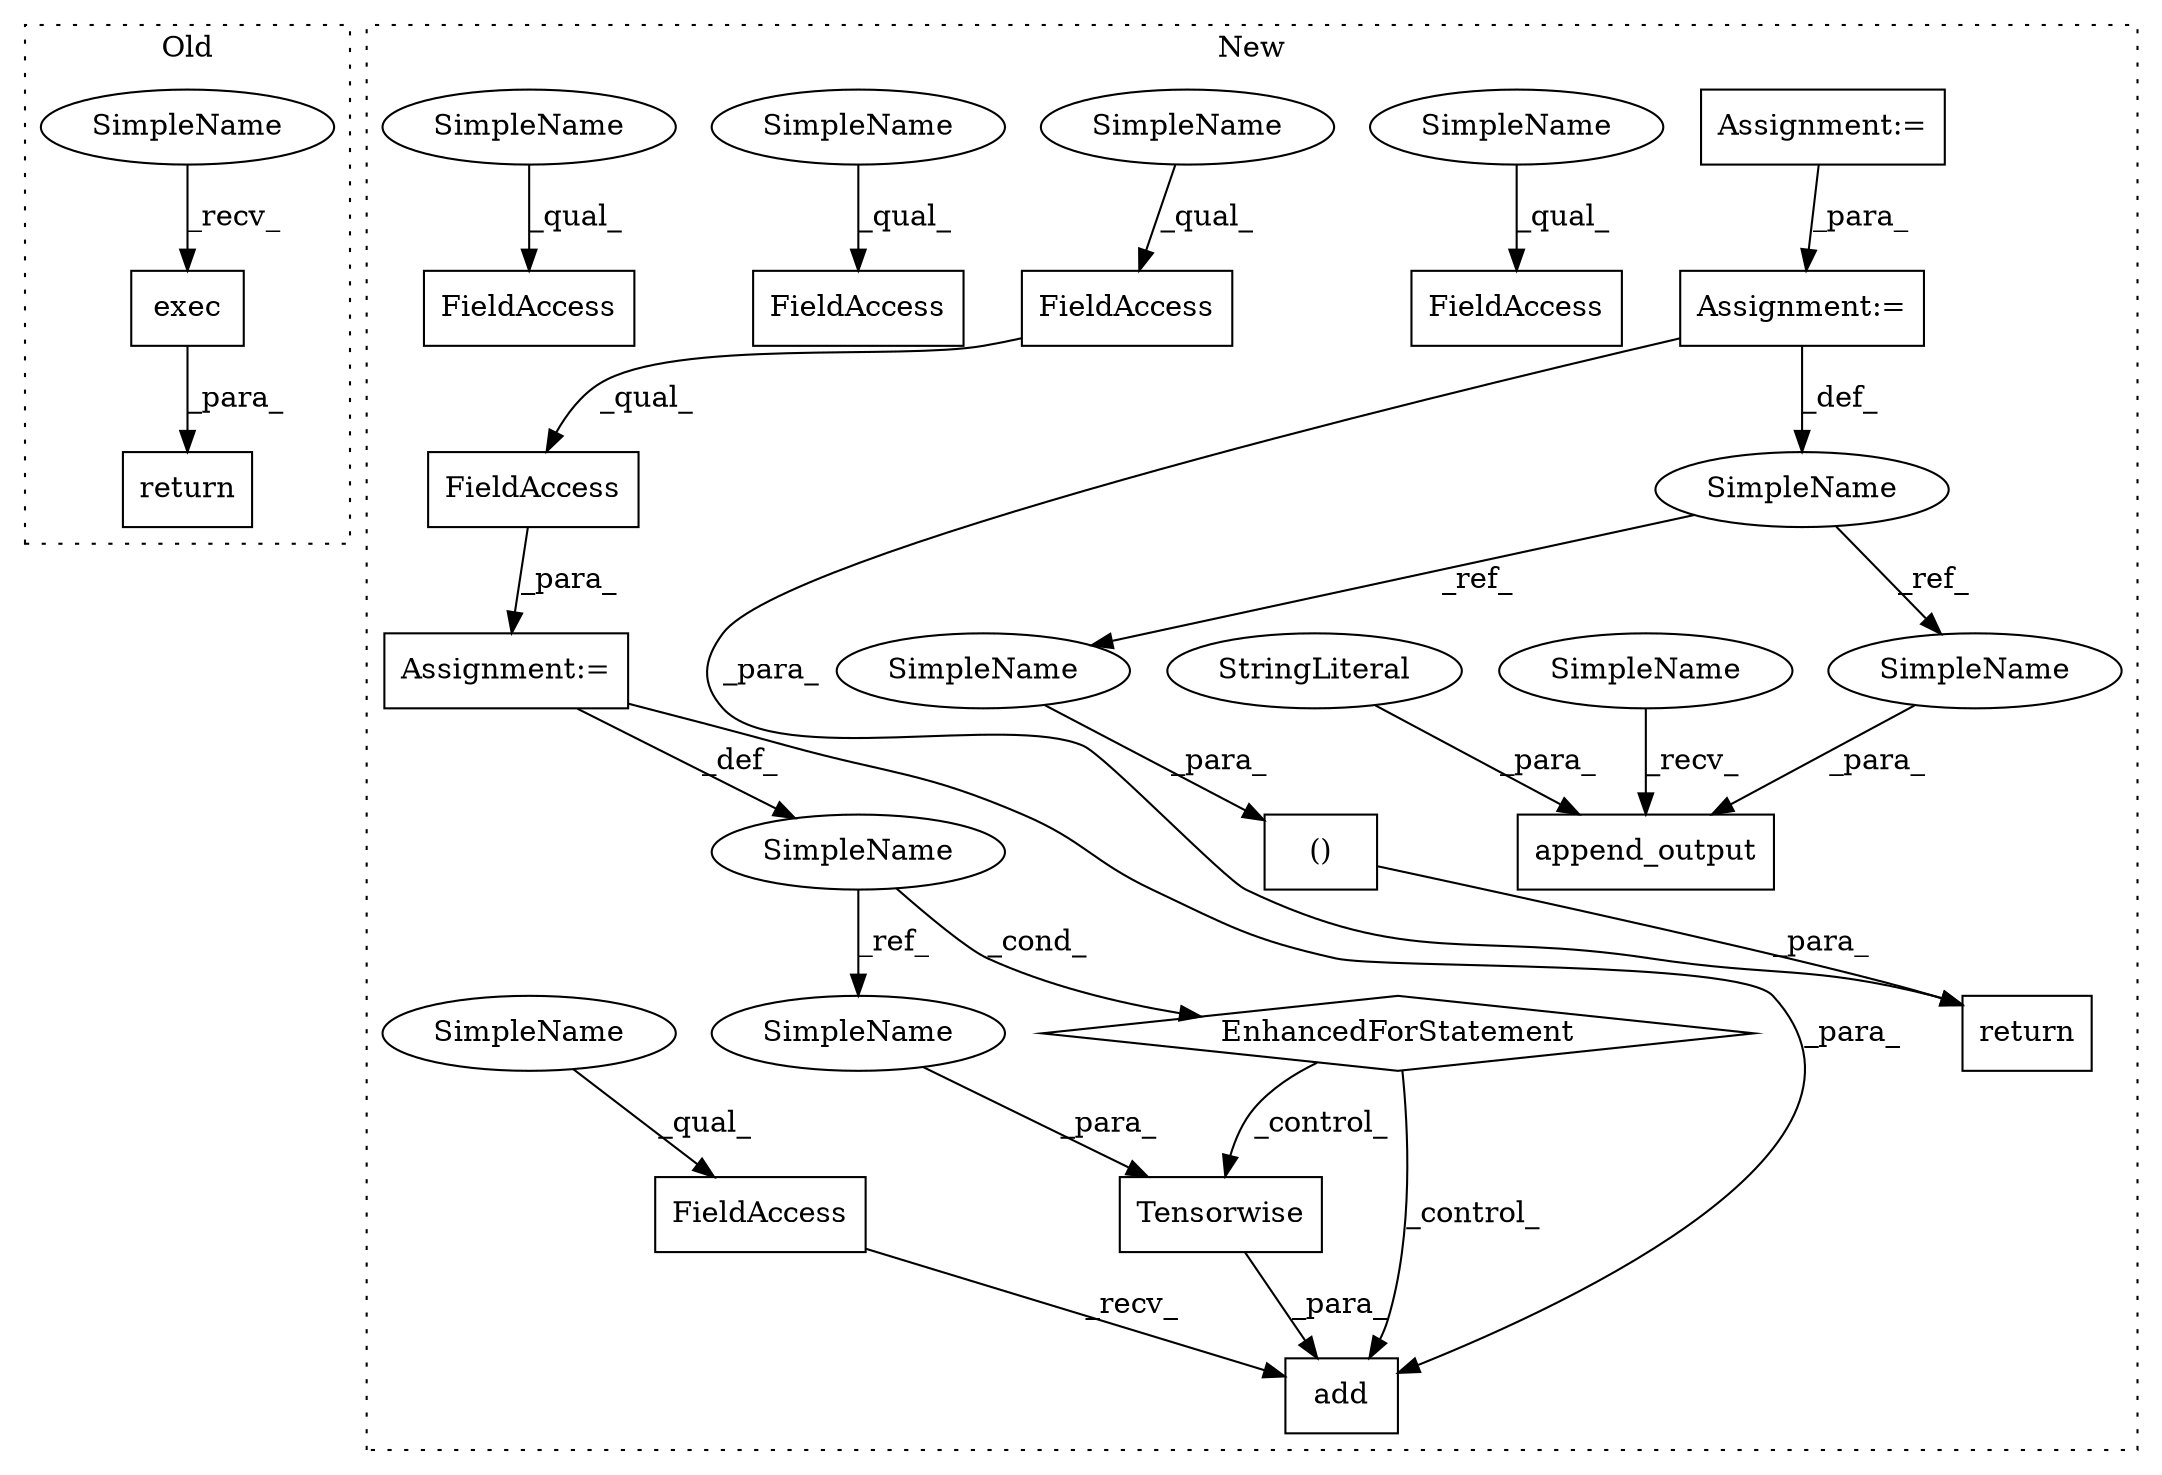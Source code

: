 digraph G {
subgraph cluster0 {
1 [label="return" a="41" s="482" l="7" shape="box"];
10 [label="exec" a="32" s="494" l="6" shape="box"];
26 [label="SimpleName" a="42" s="489" l="4" shape="ellipse"];
label = "Old";
style="dotted";
}
subgraph cluster1 {
2 [label="Tensorwise" a="32" s="997,1012" l="11,1" shape="box"];
3 [label="add" a="32" s="993,1013" l="4,1" shape="box"];
4 [label="EnhancedForStatement" a="70" s="855,931" l="53,2" shape="diamond"];
5 [label="SimpleName" a="42" s="912" l="4" shape="ellipse"];
6 [label="FieldAccess" a="22" s="977" l="15" shape="box"];
7 [label="Assignment:=" a="7" s="855,931" l="53,2" shape="box"];
8 [label="FieldAccess" a="22" s="919" l="12" shape="box"];
9 [label="FieldAccess" a="22" s="919" l="7" shape="box"];
11 [label="append_output" a="32" s="1069,1088" l="14,1" shape="box"];
12 [label="StringLiteral" a="45" s="1083" l="3" shape="ellipse"];
13 [label="FieldAccess" a="22" s="581" l="9" shape="box"];
14 [label="FieldAccess" a="22" s="608" l="7" shape="box"];
15 [label="FieldAccess" a="22" s="676" l="12" shape="box"];
16 [label="SimpleName" a="42" s="813" l="1" shape="ellipse"];
17 [label="()" a="106" s="1107" l="25" shape="box"];
18 [label="Assignment:=" a="7" s="634" l="12" shape="box"];
19 [label="Assignment:=" a="7" s="602" l="1" shape="box"];
20 [label="return" a="41" s="1095" l="12" shape="box"];
21 [label="SimpleName" a="42" s="1087" l="1" shape="ellipse"];
22 [label="SimpleName" a="42" s="1131" l="1" shape="ellipse"];
23 [label="SimpleName" a="42" s="608" l="1" shape="ellipse"];
24 [label="SimpleName" a="42" s="919" l="1" shape="ellipse"];
25 [label="SimpleName" a="42" s="676" l="1" shape="ellipse"];
27 [label="SimpleName" a="42" s="1008" l="4" shape="ellipse"];
28 [label="SimpleName" a="42" s="977" l="4" shape="ellipse"];
29 [label="SimpleName" a="42" s="1064" l="4" shape="ellipse"];
30 [label="SimpleName" a="42" s="581" l="4" shape="ellipse"];
label = "New";
style="dotted";
}
2 -> 3 [label="_para_"];
4 -> 3 [label="_control_"];
4 -> 2 [label="_control_"];
5 -> 4 [label="_cond_"];
5 -> 27 [label="_ref_"];
6 -> 3 [label="_recv_"];
7 -> 3 [label="_para_"];
7 -> 5 [label="_def_"];
8 -> 7 [label="_para_"];
9 -> 8 [label="_qual_"];
10 -> 1 [label="_para_"];
12 -> 11 [label="_para_"];
16 -> 21 [label="_ref_"];
16 -> 22 [label="_ref_"];
17 -> 20 [label="_para_"];
18 -> 20 [label="_para_"];
18 -> 16 [label="_def_"];
19 -> 18 [label="_para_"];
21 -> 11 [label="_para_"];
22 -> 17 [label="_para_"];
23 -> 14 [label="_qual_"];
24 -> 9 [label="_qual_"];
25 -> 15 [label="_qual_"];
26 -> 10 [label="_recv_"];
27 -> 2 [label="_para_"];
28 -> 6 [label="_qual_"];
29 -> 11 [label="_recv_"];
30 -> 13 [label="_qual_"];
}